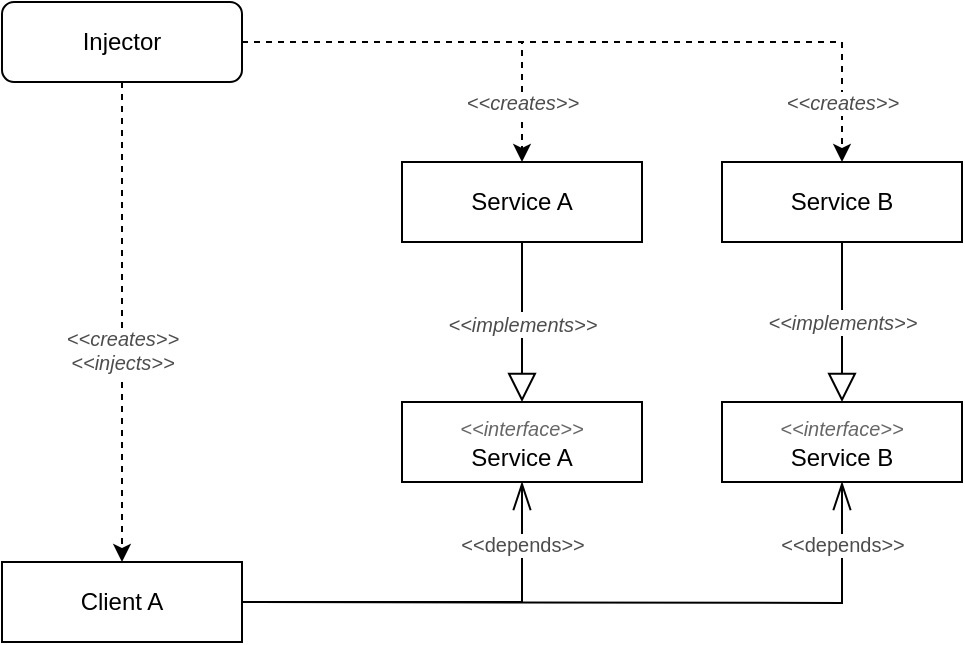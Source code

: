 <mxfile version="14.7.6" type="device"><diagram name="Page-1" id="42789a77-a242-8287-6e28-9cd8cfd52e62"><mxGraphModel dx="1185" dy="614" grid="1" gridSize="10" guides="1" tooltips="1" connect="1" arrows="1" fold="1" page="1" pageScale="1" pageWidth="1100" pageHeight="850" background="none" math="0" shadow="0"><root><mxCell id="0"/><mxCell id="1" parent="0"/><mxCell id="v-8BY-6nxZ0s-EO0cyL4-3" style="edgeStyle=orthogonalEdgeStyle;rounded=0;orthogonalLoop=1;jettySize=auto;html=1;exitX=0.5;exitY=1;exitDx=0;exitDy=0;entryX=0.5;entryY=0;entryDx=0;entryDy=0;dashed=1;" edge="1" parent="1" source="v-8BY-6nxZ0s-EO0cyL4-1" target="v-8BY-6nxZ0s-EO0cyL4-2"><mxGeometry relative="1" as="geometry"/></mxCell><mxCell id="v-8BY-6nxZ0s-EO0cyL4-4" value="&amp;lt;&amp;lt;creates&amp;gt;&amp;gt;&lt;br style=&quot;font-size: 10px;&quot;&gt;&amp;lt;&amp;lt;injects&amp;gt;&amp;gt;" style="edgeLabel;html=1;align=center;verticalAlign=middle;resizable=0;points=[];fontStyle=2;fontSize=10;fontColor=#4D4D4D;" vertex="1" connectable="0" parent="v-8BY-6nxZ0s-EO0cyL4-3"><mxGeometry x="0.389" y="1" relative="1" as="geometry"><mxPoint x="-1" y="-33" as="offset"/></mxGeometry></mxCell><mxCell id="v-8BY-6nxZ0s-EO0cyL4-7" style="edgeStyle=orthogonalEdgeStyle;rounded=0;orthogonalLoop=1;jettySize=auto;html=1;exitX=1;exitY=0.5;exitDx=0;exitDy=0;entryX=0.5;entryY=0;entryDx=0;entryDy=0;dashed=1;" edge="1" parent="1" source="v-8BY-6nxZ0s-EO0cyL4-1" target="v-8BY-6nxZ0s-EO0cyL4-5"><mxGeometry relative="1" as="geometry"><Array as="points"><mxPoint x="300" y="60"/></Array></mxGeometry></mxCell><mxCell id="v-8BY-6nxZ0s-EO0cyL4-8" value="&amp;lt;&amp;lt;creates&amp;gt;&amp;gt;" style="edgeLabel;html=1;align=center;verticalAlign=middle;resizable=0;points=[];fontStyle=2;fontSize=10;fontColor=#4D4D4D;" vertex="1" connectable="0" parent="v-8BY-6nxZ0s-EO0cyL4-7"><mxGeometry x="-0.249" relative="1" as="geometry"><mxPoint x="65" y="30" as="offset"/></mxGeometry></mxCell><mxCell id="v-8BY-6nxZ0s-EO0cyL4-10" style="edgeStyle=orthogonalEdgeStyle;rounded=0;orthogonalLoop=1;jettySize=auto;html=1;exitX=1;exitY=0.5;exitDx=0;exitDy=0;entryX=0.5;entryY=0;entryDx=0;entryDy=0;dashed=1;" edge="1" parent="1" source="v-8BY-6nxZ0s-EO0cyL4-1" target="v-8BY-6nxZ0s-EO0cyL4-9"><mxGeometry relative="1" as="geometry"/></mxCell><mxCell id="v-8BY-6nxZ0s-EO0cyL4-11" value="&amp;lt;&amp;lt;creates&amp;gt;&amp;gt;" style="edgeLabel;html=1;align=center;verticalAlign=middle;resizable=0;points=[];fontStyle=2;fontSize=10;fontColor=#4D4D4D;" vertex="1" connectable="0" parent="v-8BY-6nxZ0s-EO0cyL4-10"><mxGeometry x="0.783" relative="1" as="geometry"><mxPoint y="9" as="offset"/></mxGeometry></mxCell><mxCell id="v-8BY-6nxZ0s-EO0cyL4-1" value="Injector" style="rounded=1;whiteSpace=wrap;html=1;" vertex="1" parent="1"><mxGeometry x="40" y="40" width="120" height="40" as="geometry"/></mxCell><mxCell id="v-8BY-6nxZ0s-EO0cyL4-22" style="edgeStyle=orthogonalEdgeStyle;rounded=0;orthogonalLoop=1;jettySize=auto;html=1;exitX=1;exitY=0.5;exitDx=0;exitDy=0;entryX=0.5;entryY=1;entryDx=0;entryDy=0;fontSize=10;fontColor=#4D4D4D;endArrow=openThin;endFill=0;startSize=12;endSize=12;strokeWidth=1;targetPerimeterSpacing=0;" edge="1" parent="1" source="v-8BY-6nxZ0s-EO0cyL4-2" target="v-8BY-6nxZ0s-EO0cyL4-14"><mxGeometry relative="1" as="geometry"/></mxCell><mxCell id="v-8BY-6nxZ0s-EO0cyL4-24" value="&amp;lt;&amp;lt;depends&amp;gt;&amp;gt;" style="edgeLabel;html=1;align=center;verticalAlign=middle;resizable=0;points=[];fontSize=10;fontColor=#4D4D4D;" vertex="1" connectable="0" parent="v-8BY-6nxZ0s-EO0cyL4-22"><mxGeometry x="0.614" y="-1" relative="1" as="geometry"><mxPoint x="-1" y="-8" as="offset"/></mxGeometry></mxCell><mxCell id="v-8BY-6nxZ0s-EO0cyL4-2" value="Client A" style="rounded=0;whiteSpace=wrap;html=1;" vertex="1" parent="1"><mxGeometry x="40" y="320" width="120" height="40" as="geometry"/></mxCell><mxCell id="v-8BY-6nxZ0s-EO0cyL4-16" style="edgeStyle=orthogonalEdgeStyle;rounded=0;orthogonalLoop=1;jettySize=auto;html=1;exitX=0.5;exitY=1;exitDx=0;exitDy=0;entryX=0.5;entryY=0;entryDx=0;entryDy=0;strokeWidth=1;endArrow=block;endFill=0;startSize=12;endSize=12;" edge="1" parent="1" source="v-8BY-6nxZ0s-EO0cyL4-5" target="v-8BY-6nxZ0s-EO0cyL4-14"><mxGeometry relative="1" as="geometry"/></mxCell><mxCell id="v-8BY-6nxZ0s-EO0cyL4-18" value="&lt;i&gt;&lt;font style=&quot;font-size: 10px&quot; color=&quot;#4d4d4d&quot;&gt;&amp;lt;&amp;lt;implements&amp;gt;&amp;gt;&lt;/font&gt;&lt;/i&gt;" style="edgeLabel;html=1;align=center;verticalAlign=middle;resizable=0;points=[];" vertex="1" connectable="0" parent="v-8BY-6nxZ0s-EO0cyL4-16"><mxGeometry x="-0.264" y="-2" relative="1" as="geometry"><mxPoint x="2" y="11" as="offset"/></mxGeometry></mxCell><mxCell id="v-8BY-6nxZ0s-EO0cyL4-5" value="Service A" style="rounded=0;whiteSpace=wrap;html=1;" vertex="1" parent="1"><mxGeometry x="240" y="120" width="120" height="40" as="geometry"/></mxCell><mxCell id="v-8BY-6nxZ0s-EO0cyL4-9" value="Service B" style="rounded=0;whiteSpace=wrap;html=1;" vertex="1" parent="1"><mxGeometry x="400" y="120" width="120" height="40" as="geometry"/></mxCell><mxCell id="v-8BY-6nxZ0s-EO0cyL4-14" value="&lt;font style=&quot;font-size: 10px&quot; color=&quot;#666666&quot;&gt;&lt;i&gt;&amp;lt;&amp;lt;interface&amp;gt;&amp;gt;&lt;/i&gt;&lt;br&gt;&lt;/font&gt;Service A" style="rounded=0;whiteSpace=wrap;html=1;align=center;line-height: 1em;" vertex="1" parent="1"><mxGeometry x="240" y="240" width="120" height="40" as="geometry"/></mxCell><mxCell id="v-8BY-6nxZ0s-EO0cyL4-15" value="&lt;font style=&quot;font-size: 10px&quot; color=&quot;#666666&quot;&gt;&lt;i&gt;&amp;lt;&amp;lt;interface&amp;gt;&amp;gt;&lt;/i&gt;&lt;br&gt;&lt;/font&gt;Service B" style="rounded=0;whiteSpace=wrap;html=1;align=center;" vertex="1" parent="1"><mxGeometry x="400" y="240" width="120" height="40" as="geometry"/></mxCell><mxCell id="v-8BY-6nxZ0s-EO0cyL4-17" style="rounded=0;orthogonalLoop=1;jettySize=auto;html=1;exitX=0.5;exitY=1;exitDx=0;exitDy=0;entryX=0.5;entryY=0;entryDx=0;entryDy=0;strokeWidth=1;endArrow=block;endFill=0;startSize=12;endSize=12;edgeStyle=orthogonalEdgeStyle;" edge="1" parent="1" source="v-8BY-6nxZ0s-EO0cyL4-9" target="v-8BY-6nxZ0s-EO0cyL4-15"><mxGeometry relative="1" as="geometry"><mxPoint x="310" y="170" as="sourcePoint"/><mxPoint x="310" y="210" as="targetPoint"/></mxGeometry></mxCell><mxCell id="v-8BY-6nxZ0s-EO0cyL4-21" value="&lt;i&gt;&lt;font style=&quot;font-size: 10px&quot; color=&quot;#4d4d4d&quot;&gt;&amp;lt;&amp;lt;implements&amp;gt;&amp;gt;&lt;/font&gt;&lt;/i&gt;" style="edgeLabel;html=1;align=center;verticalAlign=middle;resizable=0;points=[];" vertex="1" connectable="0" parent="v-8BY-6nxZ0s-EO0cyL4-17"><mxGeometry x="-0.25" y="2" relative="1" as="geometry"><mxPoint x="-2" y="10" as="offset"/></mxGeometry></mxCell><mxCell id="v-8BY-6nxZ0s-EO0cyL4-23" style="edgeStyle=orthogonalEdgeStyle;rounded=0;orthogonalLoop=1;jettySize=auto;html=1;exitX=1;exitY=0.5;exitDx=0;exitDy=0;entryX=0.5;entryY=1;entryDx=0;entryDy=0;fontSize=10;fontColor=#4D4D4D;endArrow=openThin;endFill=0;startSize=12;endSize=12;strokeWidth=1;targetPerimeterSpacing=0;" edge="1" parent="1" target="v-8BY-6nxZ0s-EO0cyL4-15"><mxGeometry relative="1" as="geometry"><mxPoint x="160" y="340" as="sourcePoint"/><mxPoint x="300" y="280" as="targetPoint"/></mxGeometry></mxCell><mxCell id="v-8BY-6nxZ0s-EO0cyL4-25" value="&amp;lt;&amp;lt;depends&amp;gt;&amp;gt;" style="edgeLabel;html=1;align=center;verticalAlign=middle;resizable=0;points=[];fontSize=10;fontColor=#4D4D4D;" vertex="1" connectable="0" parent="v-8BY-6nxZ0s-EO0cyL4-23"><mxGeometry x="0.792" y="2" relative="1" as="geometry"><mxPoint x="2" y="-7" as="offset"/></mxGeometry></mxCell></root></mxGraphModel></diagram></mxfile>